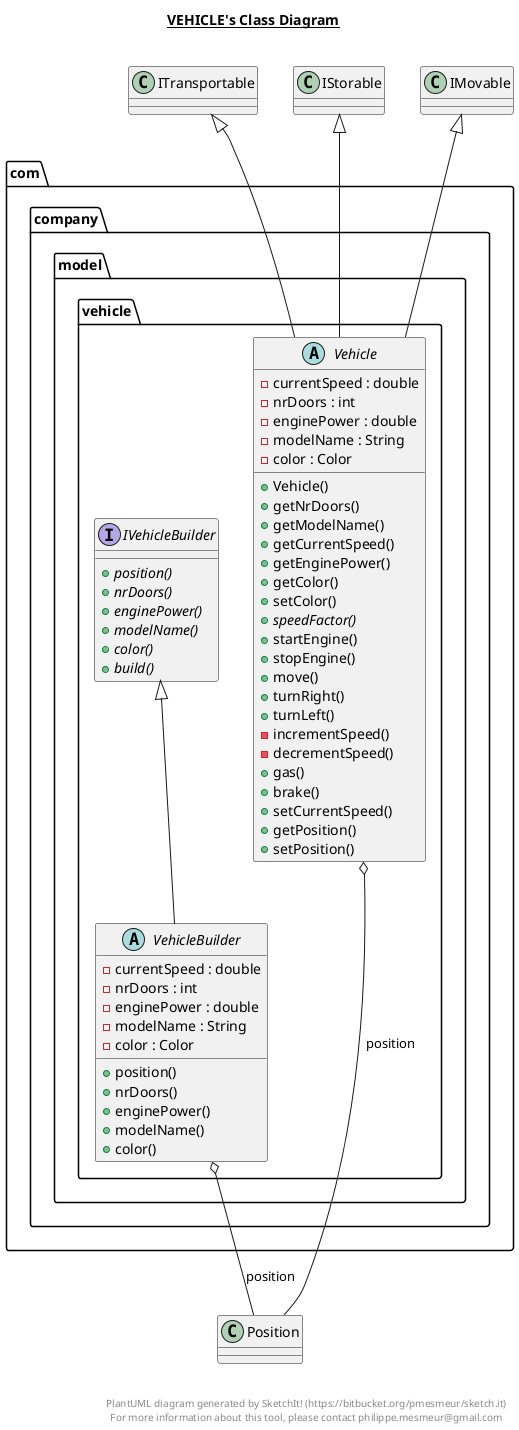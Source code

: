 @startuml

title __VEHICLE's Class Diagram__\n

  package com.company.model.vehicle {
    interface IVehicleBuilder {
        {abstract} + position()
        {abstract} + nrDoors()
        {abstract} + enginePower()
        {abstract} + modelName()
        {abstract} + color()
        {abstract} + build()
    }
  }
  

  package com.company.model.vehicle {
    abstract class Vehicle {
        - currentSpeed : double
        - nrDoors : int
        - enginePower : double
        - modelName : String
        - color : Color
        + Vehicle()
        + getNrDoors()
        + getModelName()
        + getCurrentSpeed()
        + getEnginePower()
        + getColor()
        + setColor()
        {abstract} + speedFactor()
        + startEngine()
        + stopEngine()
        + move()
        + turnRight()
        + turnLeft()
        - incrementSpeed()
        - decrementSpeed()
        + gas()
        + brake()
        + setCurrentSpeed()
        + getPosition()
        + setPosition()
    }
  }
  

  package com.company.model.vehicle {
    abstract class VehicleBuilder {
        - currentSpeed : double
        - nrDoors : int
        - enginePower : double
        - modelName : String
        - color : Color
        + position()
        + nrDoors()
        + enginePower()
        + modelName()
        + color()
    }
  }
  

  Vehicle -up-|> IMovable
  Vehicle -up-|> IStorable
  Vehicle -up-|> ITransportable
  Vehicle o-- Position : position
  VehicleBuilder -up-|> IVehicleBuilder
  VehicleBuilder o-- Position : position


right footer


PlantUML diagram generated by SketchIt! (https://bitbucket.org/pmesmeur/sketch.it)
For more information about this tool, please contact philippe.mesmeur@gmail.com
endfooter

@enduml
